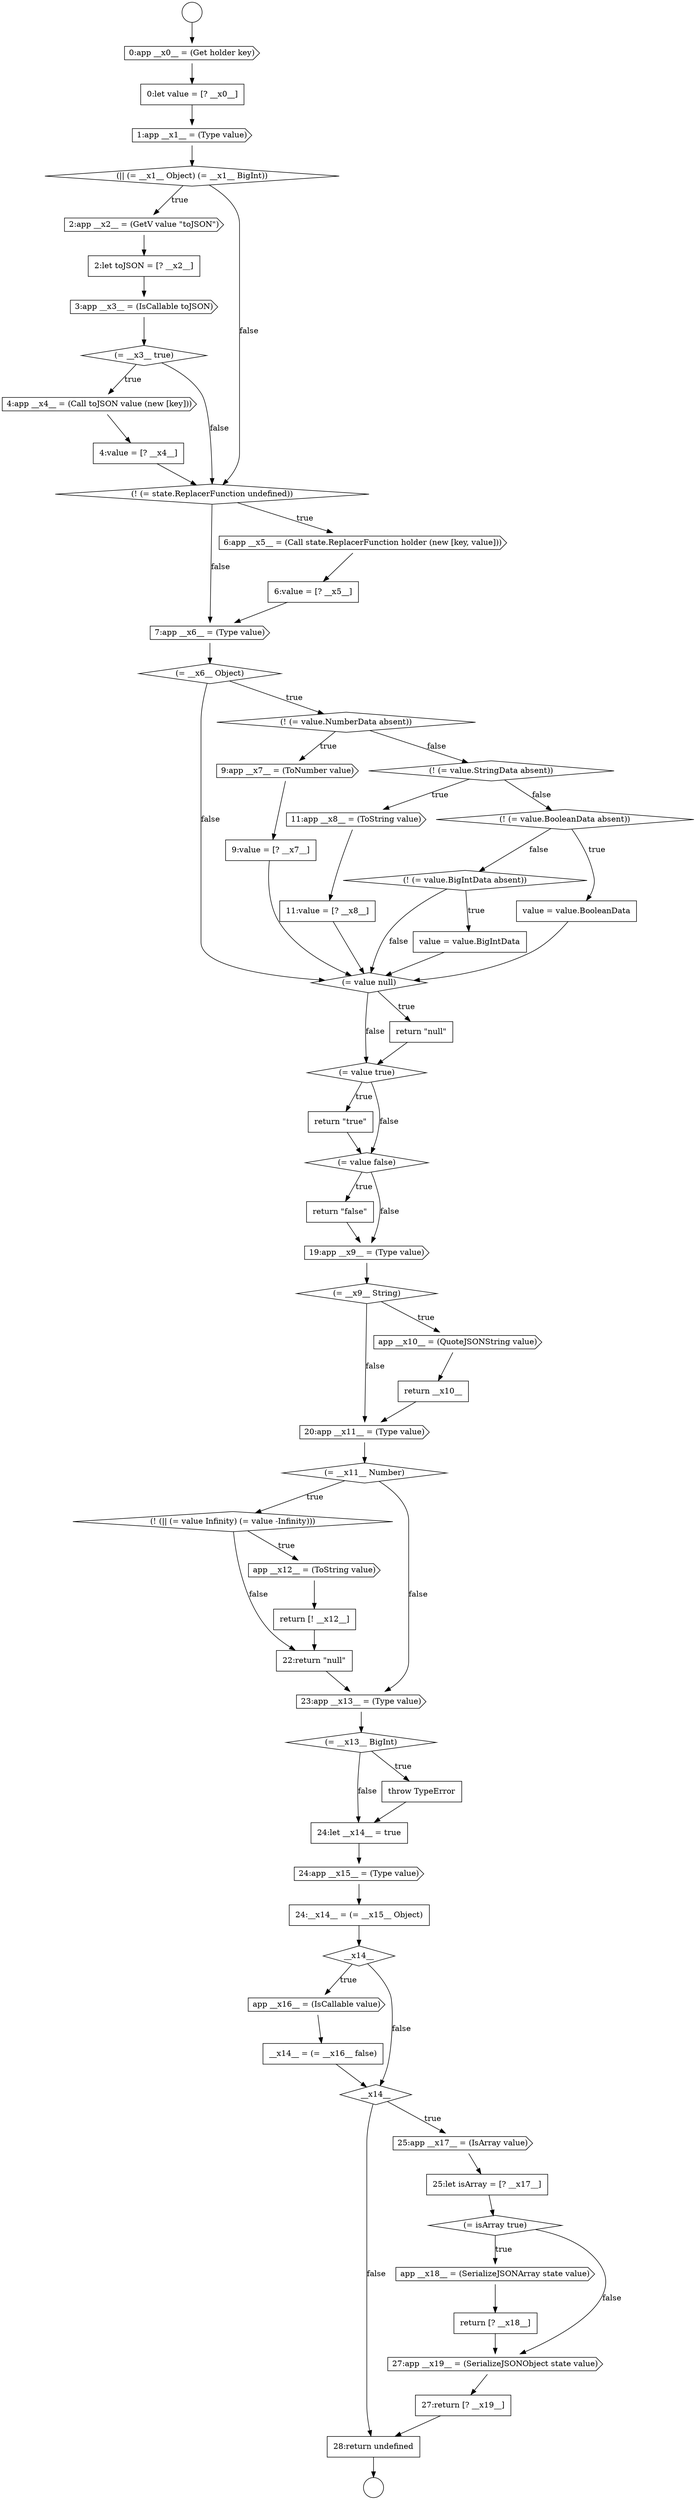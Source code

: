 digraph {
  node18264 [shape=diamond, label=<<font color="black">(= __x9__ String)</font>> color="black" fillcolor="white" style=filled]
  node18251 [shape=cds, label=<<font color="black">11:app __x8__ = (ToString value)</font>> color="black" fillcolor="white" style=filled]
  node18257 [shape=diamond, label=<<font color="black">(= value null)</font>> color="black" fillcolor="white" style=filled]
  node18267 [shape=cds, label=<<font color="black">20:app __x11__ = (Type value)</font>> color="black" fillcolor="white" style=filled]
  node18290 [shape=none, margin=0, label=<<font color="black">
    <table border="0" cellborder="1" cellspacing="0" cellpadding="10">
      <tr><td align="left">28:return undefined</td></tr>
    </table>
  </font>> color="black" fillcolor="white" style=filled]
  node18246 [shape=diamond, label=<<font color="black">(= __x6__ Object)</font>> color="black" fillcolor="white" style=filled]
  node18249 [shape=none, margin=0, label=<<font color="black">
    <table border="0" cellborder="1" cellspacing="0" cellpadding="10">
      <tr><td align="left">9:value = [? __x7__]</td></tr>
    </table>
  </font>> color="black" fillcolor="white" style=filled]
  node18259 [shape=diamond, label=<<font color="black">(= value true)</font>> color="black" fillcolor="white" style=filled]
  node18285 [shape=diamond, label=<<font color="black">(= isArray true)</font>> color="black" fillcolor="white" style=filled]
  node18279 [shape=diamond, label=<<font color="black">__x14__</font>> color="black" fillcolor="white" style=filled]
  node18272 [shape=none, margin=0, label=<<font color="black">
    <table border="0" cellborder="1" cellspacing="0" cellpadding="10">
      <tr><td align="left">22:return &quot;null&quot;</td></tr>
    </table>
  </font>> color="black" fillcolor="white" style=filled]
  node18233 [shape=none, margin=0, label=<<font color="black">
    <table border="0" cellborder="1" cellspacing="0" cellpadding="10">
      <tr><td align="left">0:let value = [? __x0__]</td></tr>
    </table>
  </font>> color="black" fillcolor="white" style=filled]
  node18284 [shape=none, margin=0, label=<<font color="black">
    <table border="0" cellborder="1" cellspacing="0" cellpadding="10">
      <tr><td align="left">25:let isArray = [? __x17__]</td></tr>
    </table>
  </font>> color="black" fillcolor="white" style=filled]
  node18265 [shape=cds, label=<<font color="black">app __x10__ = (QuoteJSONString value)</font>> color="black" fillcolor="white" style=filled]
  node18240 [shape=cds, label=<<font color="black">4:app __x4__ = (Call toJSON value (new [key]))</font>> color="black" fillcolor="white" style=filled]
  node18247 [shape=diamond, label=<<font color="black">(! (= value.NumberData absent))</font>> color="black" fillcolor="white" style=filled]
  node18252 [shape=none, margin=0, label=<<font color="black">
    <table border="0" cellborder="1" cellspacing="0" cellpadding="10">
      <tr><td align="left">11:value = [? __x8__]</td></tr>
    </table>
  </font>> color="black" fillcolor="white" style=filled]
  node18269 [shape=diamond, label=<<font color="black">(! (|| (= value Infinity) (= value -Infinity)))</font>> color="black" fillcolor="white" style=filled]
  node18236 [shape=cds, label=<<font color="black">2:app __x2__ = (GetV value &quot;toJSON&quot;)</font>> color="black" fillcolor="white" style=filled]
  node18232 [shape=cds, label=<<font color="black">0:app __x0__ = (Get holder key)</font>> color="black" fillcolor="white" style=filled]
  node18273 [shape=cds, label=<<font color="black">23:app __x13__ = (Type value)</font>> color="black" fillcolor="white" style=filled]
  node18241 [shape=none, margin=0, label=<<font color="black">
    <table border="0" cellborder="1" cellspacing="0" cellpadding="10">
      <tr><td align="left">4:value = [? __x4__]</td></tr>
    </table>
  </font>> color="black" fillcolor="white" style=filled]
  node18260 [shape=none, margin=0, label=<<font color="black">
    <table border="0" cellborder="1" cellspacing="0" cellpadding="10">
      <tr><td align="left">return &quot;true&quot;</td></tr>
    </table>
  </font>> color="black" fillcolor="white" style=filled]
  node18239 [shape=diamond, label=<<font color="black">(= __x3__ true)</font>> color="black" fillcolor="white" style=filled]
  node18286 [shape=cds, label=<<font color="black">app __x18__ = (SerializeJSONArray state value)</font>> color="black" fillcolor="white" style=filled]
  node18261 [shape=diamond, label=<<font color="black">(= value false)</font>> color="black" fillcolor="white" style=filled]
  node18283 [shape=cds, label=<<font color="black">25:app __x17__ = (IsArray value)</font>> color="black" fillcolor="white" style=filled]
  node18268 [shape=diamond, label=<<font color="black">(= __x11__ Number)</font>> color="black" fillcolor="white" style=filled]
  node18287 [shape=none, margin=0, label=<<font color="black">
    <table border="0" cellborder="1" cellspacing="0" cellpadding="10">
      <tr><td align="left">return [? __x18__]</td></tr>
    </table>
  </font>> color="black" fillcolor="white" style=filled]
  node18289 [shape=none, margin=0, label=<<font color="black">
    <table border="0" cellborder="1" cellspacing="0" cellpadding="10">
      <tr><td align="left">27:return [? __x19__]</td></tr>
    </table>
  </font>> color="black" fillcolor="white" style=filled]
  node18248 [shape=cds, label=<<font color="black">9:app __x7__ = (ToNumber value)</font>> color="black" fillcolor="white" style=filled]
  node18274 [shape=diamond, label=<<font color="black">(= __x13__ BigInt)</font>> color="black" fillcolor="white" style=filled]
  node18276 [shape=none, margin=0, label=<<font color="black">
    <table border="0" cellborder="1" cellspacing="0" cellpadding="10">
      <tr><td align="left">24:let __x14__ = true</td></tr>
    </table>
  </font>> color="black" fillcolor="white" style=filled]
  node18255 [shape=diamond, label=<<font color="black">(! (= value.BigIntData absent))</font>> color="black" fillcolor="white" style=filled]
  node18280 [shape=cds, label=<<font color="black">app __x16__ = (IsCallable value)</font>> color="black" fillcolor="white" style=filled]
  node18244 [shape=none, margin=0, label=<<font color="black">
    <table border="0" cellborder="1" cellspacing="0" cellpadding="10">
      <tr><td align="left">6:value = [? __x5__]</td></tr>
    </table>
  </font>> color="black" fillcolor="white" style=filled]
  node18242 [shape=diamond, label=<<font color="black">(! (= state.ReplacerFunction undefined))</font>> color="black" fillcolor="white" style=filled]
  node18245 [shape=cds, label=<<font color="black">7:app __x6__ = (Type value)</font>> color="black" fillcolor="white" style=filled]
  node18262 [shape=none, margin=0, label=<<font color="black">
    <table border="0" cellborder="1" cellspacing="0" cellpadding="10">
      <tr><td align="left">return &quot;false&quot;</td></tr>
    </table>
  </font>> color="black" fillcolor="white" style=filled]
  node18235 [shape=diamond, label=<<font color="black">(|| (= __x1__ Object) (= __x1__ BigInt))</font>> color="black" fillcolor="white" style=filled]
  node18250 [shape=diamond, label=<<font color="black">(! (= value.StringData absent))</font>> color="black" fillcolor="white" style=filled]
  node18282 [shape=diamond, label=<<font color="black">__x14__</font>> color="black" fillcolor="white" style=filled]
  node18277 [shape=cds, label=<<font color="black">24:app __x15__ = (Type value)</font>> color="black" fillcolor="white" style=filled]
  node18270 [shape=cds, label=<<font color="black">app __x12__ = (ToString value)</font>> color="black" fillcolor="white" style=filled]
  node18238 [shape=cds, label=<<font color="black">3:app __x3__ = (IsCallable toJSON)</font>> color="black" fillcolor="white" style=filled]
  node18243 [shape=cds, label=<<font color="black">6:app __x5__ = (Call state.ReplacerFunction holder (new [key, value]))</font>> color="black" fillcolor="white" style=filled]
  node18254 [shape=none, margin=0, label=<<font color="black">
    <table border="0" cellborder="1" cellspacing="0" cellpadding="10">
      <tr><td align="left">value = value.BooleanData</td></tr>
    </table>
  </font>> color="black" fillcolor="white" style=filled]
  node18275 [shape=none, margin=0, label=<<font color="black">
    <table border="0" cellborder="1" cellspacing="0" cellpadding="10">
      <tr><td align="left">throw TypeError</td></tr>
    </table>
  </font>> color="black" fillcolor="white" style=filled]
  node18258 [shape=none, margin=0, label=<<font color="black">
    <table border="0" cellborder="1" cellspacing="0" cellpadding="10">
      <tr><td align="left">return &quot;null&quot;</td></tr>
    </table>
  </font>> color="black" fillcolor="white" style=filled]
  node18271 [shape=none, margin=0, label=<<font color="black">
    <table border="0" cellborder="1" cellspacing="0" cellpadding="10">
      <tr><td align="left">return [! __x12__]</td></tr>
    </table>
  </font>> color="black" fillcolor="white" style=filled]
  node18230 [shape=circle label=" " color="black" fillcolor="white" style=filled]
  node18256 [shape=none, margin=0, label=<<font color="black">
    <table border="0" cellborder="1" cellspacing="0" cellpadding="10">
      <tr><td align="left">value = value.BigIntData</td></tr>
    </table>
  </font>> color="black" fillcolor="white" style=filled]
  node18281 [shape=none, margin=0, label=<<font color="black">
    <table border="0" cellborder="1" cellspacing="0" cellpadding="10">
      <tr><td align="left">__x14__ = (= __x16__ false)</td></tr>
    </table>
  </font>> color="black" fillcolor="white" style=filled]
  node18266 [shape=none, margin=0, label=<<font color="black">
    <table border="0" cellborder="1" cellspacing="0" cellpadding="10">
      <tr><td align="left">return __x10__</td></tr>
    </table>
  </font>> color="black" fillcolor="white" style=filled]
  node18234 [shape=cds, label=<<font color="black">1:app __x1__ = (Type value)</font>> color="black" fillcolor="white" style=filled]
  node18237 [shape=none, margin=0, label=<<font color="black">
    <table border="0" cellborder="1" cellspacing="0" cellpadding="10">
      <tr><td align="left">2:let toJSON = [? __x2__]</td></tr>
    </table>
  </font>> color="black" fillcolor="white" style=filled]
  node18288 [shape=cds, label=<<font color="black">27:app __x19__ = (SerializeJSONObject state value)</font>> color="black" fillcolor="white" style=filled]
  node18263 [shape=cds, label=<<font color="black">19:app __x9__ = (Type value)</font>> color="black" fillcolor="white" style=filled]
  node18253 [shape=diamond, label=<<font color="black">(! (= value.BooleanData absent))</font>> color="black" fillcolor="white" style=filled]
  node18231 [shape=circle label=" " color="black" fillcolor="white" style=filled]
  node18278 [shape=none, margin=0, label=<<font color="black">
    <table border="0" cellborder="1" cellspacing="0" cellpadding="10">
      <tr><td align="left">24:__x14__ = (= __x15__ Object)</td></tr>
    </table>
  </font>> color="black" fillcolor="white" style=filled]
  node18247 -> node18248 [label=<<font color="black">true</font>> color="black"]
  node18247 -> node18250 [label=<<font color="black">false</font>> color="black"]
  node18230 -> node18232 [ color="black"]
  node18246 -> node18247 [label=<<font color="black">true</font>> color="black"]
  node18246 -> node18257 [label=<<font color="black">false</font>> color="black"]
  node18241 -> node18242 [ color="black"]
  node18261 -> node18262 [label=<<font color="black">true</font>> color="black"]
  node18261 -> node18263 [label=<<font color="black">false</font>> color="black"]
  node18240 -> node18241 [ color="black"]
  node18238 -> node18239 [ color="black"]
  node18250 -> node18251 [label=<<font color="black">true</font>> color="black"]
  node18250 -> node18253 [label=<<font color="black">false</font>> color="black"]
  node18271 -> node18272 [ color="black"]
  node18244 -> node18245 [ color="black"]
  node18285 -> node18286 [label=<<font color="black">true</font>> color="black"]
  node18285 -> node18288 [label=<<font color="black">false</font>> color="black"]
  node18273 -> node18274 [ color="black"]
  node18264 -> node18265 [label=<<font color="black">true</font>> color="black"]
  node18264 -> node18267 [label=<<font color="black">false</font>> color="black"]
  node18237 -> node18238 [ color="black"]
  node18254 -> node18257 [ color="black"]
  node18234 -> node18235 [ color="black"]
  node18289 -> node18290 [ color="black"]
  node18259 -> node18260 [label=<<font color="black">true</font>> color="black"]
  node18259 -> node18261 [label=<<font color="black">false</font>> color="black"]
  node18283 -> node18284 [ color="black"]
  node18253 -> node18254 [label=<<font color="black">true</font>> color="black"]
  node18253 -> node18255 [label=<<font color="black">false</font>> color="black"]
  node18263 -> node18264 [ color="black"]
  node18233 -> node18234 [ color="black"]
  node18232 -> node18233 [ color="black"]
  node18257 -> node18258 [label=<<font color="black">true</font>> color="black"]
  node18257 -> node18259 [label=<<font color="black">false</font>> color="black"]
  node18286 -> node18287 [ color="black"]
  node18235 -> node18236 [label=<<font color="black">true</font>> color="black"]
  node18235 -> node18242 [label=<<font color="black">false</font>> color="black"]
  node18249 -> node18257 [ color="black"]
  node18262 -> node18263 [ color="black"]
  node18284 -> node18285 [ color="black"]
  node18278 -> node18279 [ color="black"]
  node18251 -> node18252 [ color="black"]
  node18276 -> node18277 [ color="black"]
  node18290 -> node18231 [ color="black"]
  node18274 -> node18275 [label=<<font color="black">true</font>> color="black"]
  node18274 -> node18276 [label=<<font color="black">false</font>> color="black"]
  node18281 -> node18282 [ color="black"]
  node18272 -> node18273 [ color="black"]
  node18248 -> node18249 [ color="black"]
  node18239 -> node18240 [label=<<font color="black">true</font>> color="black"]
  node18239 -> node18242 [label=<<font color="black">false</font>> color="black"]
  node18282 -> node18283 [label=<<font color="black">true</font>> color="black"]
  node18282 -> node18290 [label=<<font color="black">false</font>> color="black"]
  node18256 -> node18257 [ color="black"]
  node18288 -> node18289 [ color="black"]
  node18277 -> node18278 [ color="black"]
  node18268 -> node18269 [label=<<font color="black">true</font>> color="black"]
  node18268 -> node18273 [label=<<font color="black">false</font>> color="black"]
  node18242 -> node18243 [label=<<font color="black">true</font>> color="black"]
  node18242 -> node18245 [label=<<font color="black">false</font>> color="black"]
  node18245 -> node18246 [ color="black"]
  node18280 -> node18281 [ color="black"]
  node18252 -> node18257 [ color="black"]
  node18236 -> node18237 [ color="black"]
  node18266 -> node18267 [ color="black"]
  node18267 -> node18268 [ color="black"]
  node18287 -> node18288 [ color="black"]
  node18260 -> node18261 [ color="black"]
  node18275 -> node18276 [ color="black"]
  node18255 -> node18256 [label=<<font color="black">true</font>> color="black"]
  node18255 -> node18257 [label=<<font color="black">false</font>> color="black"]
  node18269 -> node18270 [label=<<font color="black">true</font>> color="black"]
  node18269 -> node18272 [label=<<font color="black">false</font>> color="black"]
  node18258 -> node18259 [ color="black"]
  node18270 -> node18271 [ color="black"]
  node18265 -> node18266 [ color="black"]
  node18243 -> node18244 [ color="black"]
  node18279 -> node18280 [label=<<font color="black">true</font>> color="black"]
  node18279 -> node18282 [label=<<font color="black">false</font>> color="black"]
}
